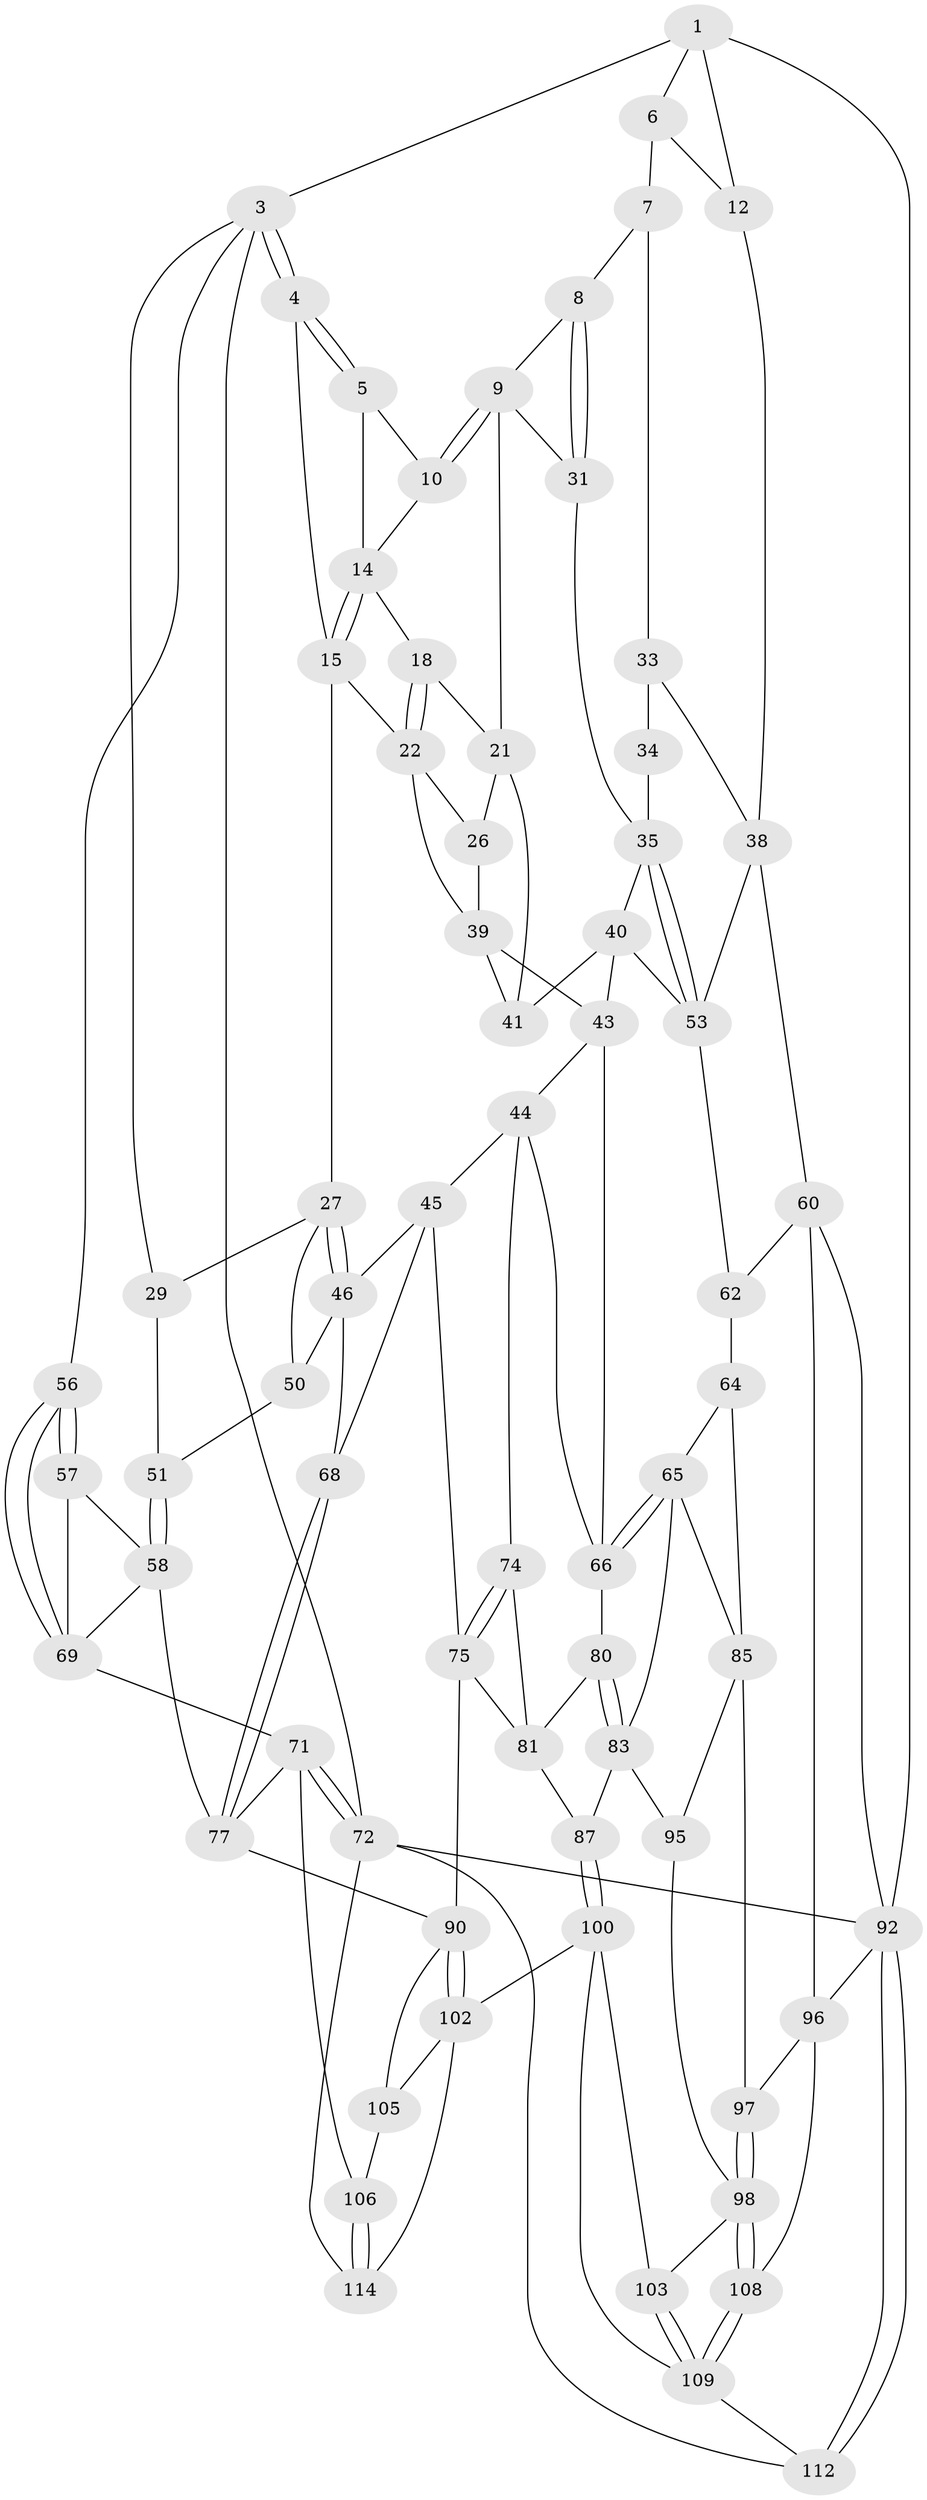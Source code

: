 // Generated by graph-tools (version 1.1) at 2025/24/03/03/25 07:24:37]
// undirected, 68 vertices, 145 edges
graph export_dot {
graph [start="1"]
  node [color=gray90,style=filled];
  1 [pos="+0.9584720254733726+0",super="+2"];
  3 [pos="+0+0",super="+30"];
  4 [pos="+0.1481546086081603+0"];
  5 [pos="+0.6231323253555415+0",super="+11"];
  6 [pos="+0.8850076097997472+0.04498600157377784",super="+13"];
  7 [pos="+0.7891239283946829+0.13142159922414082",super="+32"];
  8 [pos="+0.7327370945297607+0.1125805655236571"];
  9 [pos="+0.6770397891721195+0.08761973931311572",super="+20"];
  10 [pos="+0.6314947023164805+0",super="+16"];
  12 [pos="+1+0.2470854115353195"];
  14 [pos="+0.3902875552628981+0.06020881610450479",super="+17"];
  15 [pos="+0.23814323206824944+0",super="+24"];
  18 [pos="+0.4412829876988851+0.12419031185385243",super="+19"];
  21 [pos="+0.5672441235332474+0.21108571580968402",super="+25"];
  22 [pos="+0.44042783029439364+0.1398316925789103",super="+23"];
  26 [pos="+0.4670136422297558+0.21191182511195195"];
  27 [pos="+0.21909197467620625+0.2632275331599832",super="+28"];
  29 [pos="+0.06658683110121465+0.28069694152743724"];
  31 [pos="+0.6988260672953137+0.31158484998146285"];
  33 [pos="+0.8010201023297344+0.16153332519253252",super="+37"];
  34 [pos="+0.7743500812319737+0.292890830964115"];
  35 [pos="+0.7160256889997633+0.3430138326059697",super="+36"];
  38 [pos="+1+0.4157118208680998",super="+55"];
  39 [pos="+0.36086552300257685+0.2520017435351869",super="+42"];
  40 [pos="+0.5402660542882517+0.27787781193231",super="+47"];
  41 [pos="+0.5309681121021963+0.2679928366920406"];
  43 [pos="+0.4332061384042039+0.4016166522800717",super="+48"];
  44 [pos="+0.38906244862602596+0.4345555216298049",super="+73"];
  45 [pos="+0.36218989861223544+0.4359920622088974",super="+67"];
  46 [pos="+0.28534509638658195+0.3995742187144477",super="+49"];
  50 [pos="+0.14900652317075877+0.4998641708738143"];
  51 [pos="+0.1471073330634451+0.4998899696196927",super="+52"];
  53 [pos="+0.7109994421473309+0.3913389239739577",super="+54"];
  56 [pos="+0+0.24836729729751142"];
  57 [pos="+0.05420727810571721+0.4524731896113186",super="+59"];
  58 [pos="+0.07260015900564636+0.5635487023862293",super="+79"];
  60 [pos="+1+0.5429546796330368",super="+61"];
  62 [pos="+0.9633497778570066+0.6010459204617654",super="+63"];
  64 [pos="+0.7183453977723311+0.5548094043866205",super="+84"];
  65 [pos="+0.6893823027940665+0.5782383710629537",super="+82"];
  66 [pos="+0.5618431035581736+0.5307809204802331",super="+76"];
  68 [pos="+0.22873814214565708+0.5900180361226067"];
  69 [pos="+0+0.5176288272383593",super="+70"];
  71 [pos="+0+0.9523720166375974",super="+104"];
  72 [pos="+0+1",super="+113"];
  74 [pos="+0.40750748795188346+0.6152499147170126"];
  75 [pos="+0.382001510629457+0.6347254264206471",super="+89"];
  77 [pos="+0.1888823989116997+0.6845622047079261",super="+78"];
  80 [pos="+0.5593530323905533+0.5886454618672441"];
  81 [pos="+0.45903611423762597+0.6277189409920437",super="+88"];
  83 [pos="+0.5927386648955604+0.662103496633599",super="+86"];
  85 [pos="+0.7126903026703297+0.6983560514150032",super="+94"];
  87 [pos="+0.5489753219110097+0.7258475010919947"];
  90 [pos="+0.3462548774703529+0.7775280455678742",super="+91"];
  92 [pos="+1+1",super="+93"];
  95 [pos="+0.7041128085630869+0.760566277137061"];
  96 [pos="+0.8486879575311722+0.7700420209528185",super="+107"];
  97 [pos="+0.8118714393084953+0.7664017327678274"];
  98 [pos="+0.7311730097921273+0.8217948116075486",super="+99"];
  100 [pos="+0.5612082816453008+0.803750228579195",super="+101"];
  102 [pos="+0.46577907946962027+0.8848426021661947",super="+111"];
  103 [pos="+0.6504987232121697+0.8170143072903223"];
  105 [pos="+0.24447706580574663+0.8937130232267162"];
  106 [pos="+0.04815799439635077+0.8382029885947957"];
  108 [pos="+0.7967808687898481+0.9082608177620319"];
  109 [pos="+0.7064042373987758+1",super="+110"];
  112 [pos="+0.663321273189004+1"];
  114 [pos="+0.27515707239938997+1"];
  1 -- 6;
  1 -- 3;
  1 -- 12;
  1 -- 92;
  3 -- 4;
  3 -- 4;
  3 -- 72;
  3 -- 56;
  3 -- 29;
  4 -- 5;
  4 -- 5;
  4 -- 15;
  5 -- 10;
  5 -- 14;
  6 -- 7 [weight=2];
  6 -- 12;
  7 -- 8;
  7 -- 33;
  8 -- 9;
  8 -- 31;
  8 -- 31;
  9 -- 10;
  9 -- 10;
  9 -- 21;
  9 -- 31;
  10 -- 14;
  12 -- 38;
  14 -- 15;
  14 -- 15;
  14 -- 18;
  15 -- 27;
  15 -- 22;
  18 -- 22;
  18 -- 22;
  18 -- 21;
  21 -- 41;
  21 -- 26;
  22 -- 26;
  22 -- 39;
  26 -- 39;
  27 -- 46;
  27 -- 46;
  27 -- 50;
  27 -- 29;
  29 -- 51;
  31 -- 35;
  33 -- 34 [weight=2];
  33 -- 38;
  34 -- 35;
  35 -- 53;
  35 -- 53;
  35 -- 40;
  38 -- 60;
  38 -- 53;
  39 -- 41;
  39 -- 43;
  40 -- 41;
  40 -- 53;
  40 -- 43;
  43 -- 44;
  43 -- 66;
  44 -- 45;
  44 -- 66;
  44 -- 74;
  45 -- 46;
  45 -- 75;
  45 -- 68;
  46 -- 50;
  46 -- 68;
  50 -- 51;
  51 -- 58;
  51 -- 58;
  53 -- 62;
  56 -- 57;
  56 -- 57;
  56 -- 69;
  56 -- 69;
  57 -- 58;
  57 -- 69;
  58 -- 69;
  58 -- 77;
  60 -- 92;
  60 -- 96;
  60 -- 62;
  62 -- 64 [weight=2];
  64 -- 65;
  64 -- 85;
  65 -- 66;
  65 -- 66;
  65 -- 83;
  65 -- 85;
  66 -- 80;
  68 -- 77;
  68 -- 77;
  69 -- 71;
  71 -- 72;
  71 -- 72;
  71 -- 106;
  71 -- 77;
  72 -- 92;
  72 -- 112;
  72 -- 114;
  74 -- 75;
  74 -- 75;
  74 -- 81;
  75 -- 90;
  75 -- 81;
  77 -- 90;
  80 -- 81;
  80 -- 83;
  80 -- 83;
  81 -- 87;
  83 -- 87;
  83 -- 95;
  85 -- 97;
  85 -- 95;
  87 -- 100;
  87 -- 100;
  90 -- 102;
  90 -- 102;
  90 -- 105;
  92 -- 112;
  92 -- 112;
  92 -- 96;
  95 -- 98;
  96 -- 97;
  96 -- 108;
  97 -- 98;
  97 -- 98;
  98 -- 108;
  98 -- 108;
  98 -- 103;
  100 -- 103;
  100 -- 102;
  100 -- 109;
  102 -- 105;
  102 -- 114;
  103 -- 109;
  103 -- 109;
  105 -- 106;
  106 -- 114;
  106 -- 114;
  108 -- 109;
  108 -- 109;
  109 -- 112;
}
